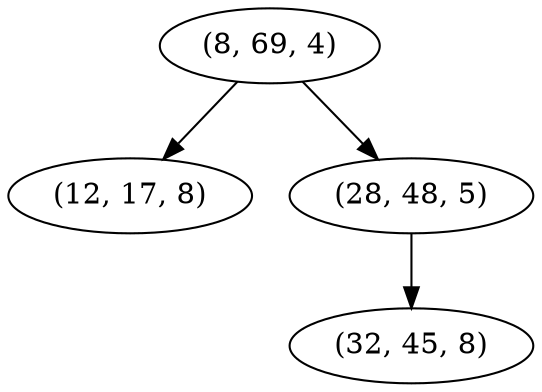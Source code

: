 digraph tree {
    "(8, 69, 4)";
    "(12, 17, 8)";
    "(28, 48, 5)";
    "(32, 45, 8)";
    "(8, 69, 4)" -> "(12, 17, 8)";
    "(8, 69, 4)" -> "(28, 48, 5)";
    "(28, 48, 5)" -> "(32, 45, 8)";
}
